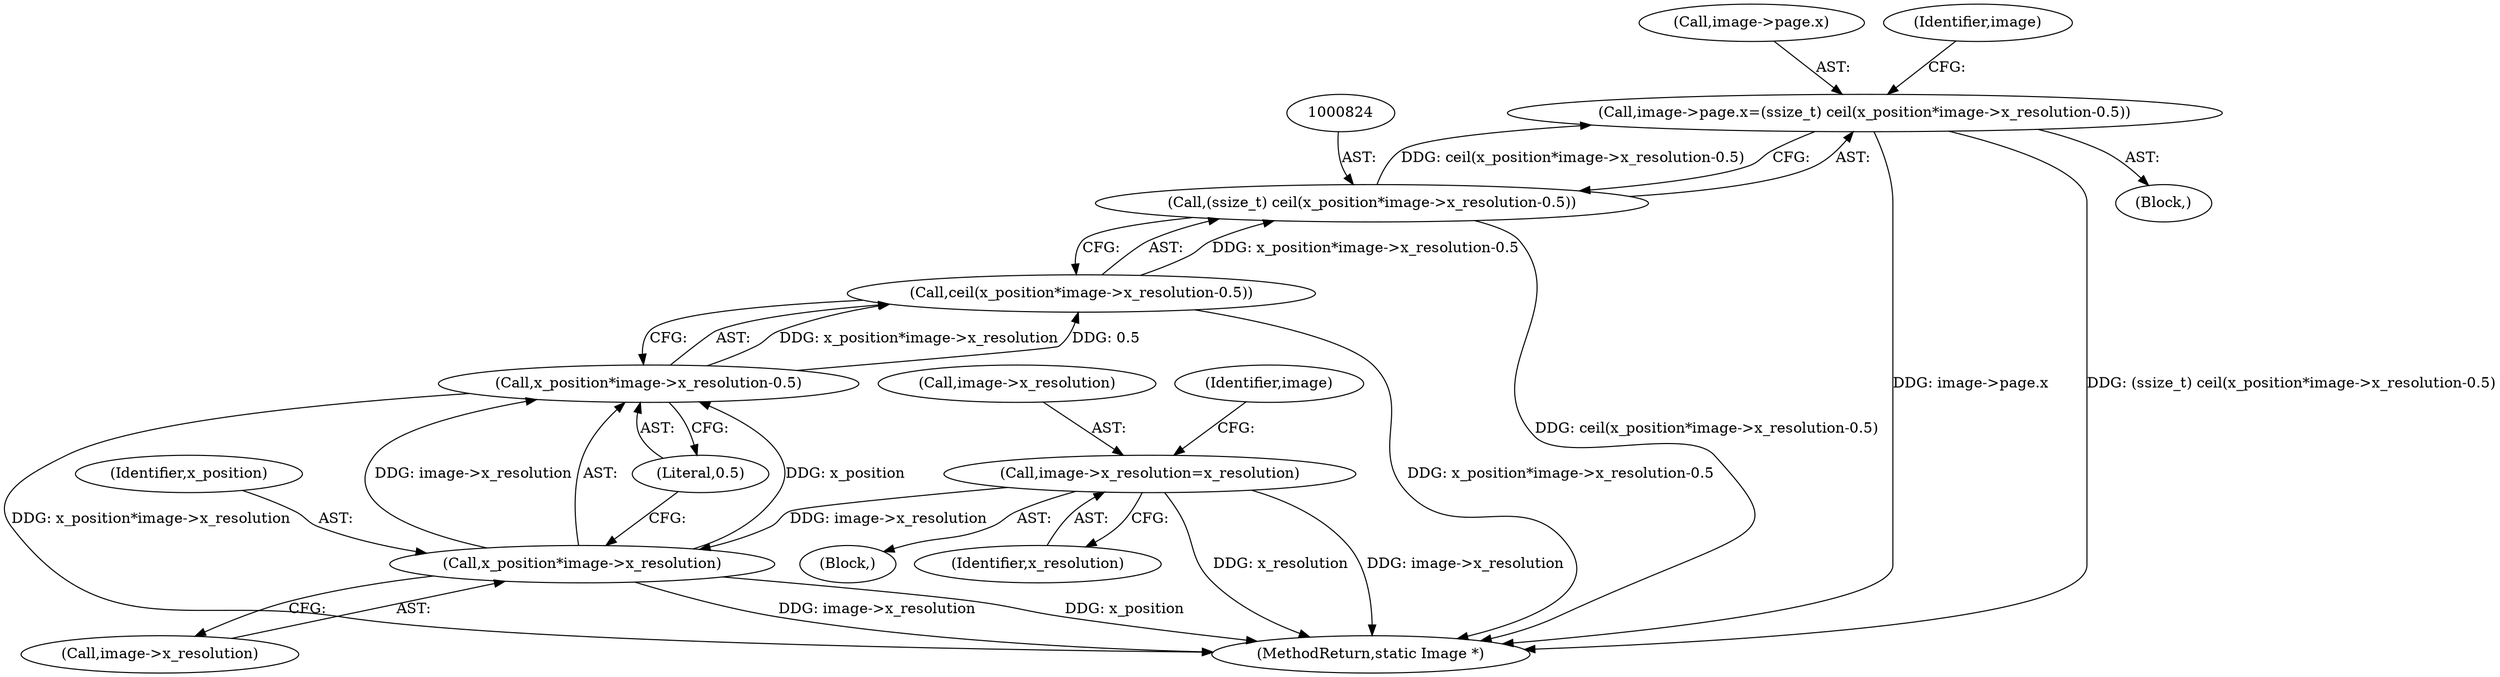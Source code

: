 digraph "0_ImageMagick_c073a7712d82476b5fbee74856c46b88af9c3175@pointer" {
"1000817" [label="(Call,image->page.x=(ssize_t) ceil(x_position*image->x_resolution-0.5))"];
"1000823" [label="(Call,(ssize_t) ceil(x_position*image->x_resolution-0.5))"];
"1000825" [label="(Call,ceil(x_position*image->x_resolution-0.5))"];
"1000826" [label="(Call,x_position*image->x_resolution-0.5)"];
"1000827" [label="(Call,x_position*image->x_resolution)"];
"1000763" [label="(Call,image->x_resolution=x_resolution)"];
"1000823" [label="(Call,(ssize_t) ceil(x_position*image->x_resolution-0.5))"];
"1000818" [label="(Call,image->page.x)"];
"1003421" [label="(MethodReturn,static Image *)"];
"1000764" [label="(Call,image->x_resolution)"];
"1000762" [label="(Block,)"];
"1000767" [label="(Identifier,x_resolution)"];
"1000828" [label="(Identifier,x_position)"];
"1000825" [label="(Call,ceil(x_position*image->x_resolution-0.5))"];
"1000770" [label="(Identifier,image)"];
"1000832" [label="(Literal,0.5)"];
"1000827" [label="(Call,x_position*image->x_resolution)"];
"1000826" [label="(Call,x_position*image->x_resolution-0.5)"];
"1000763" [label="(Call,image->x_resolution=x_resolution)"];
"1000829" [label="(Call,image->x_resolution)"];
"1000836" [label="(Identifier,image)"];
"1000817" [label="(Call,image->page.x=(ssize_t) ceil(x_position*image->x_resolution-0.5))"];
"1000816" [label="(Block,)"];
"1000817" -> "1000816"  [label="AST: "];
"1000817" -> "1000823"  [label="CFG: "];
"1000818" -> "1000817"  [label="AST: "];
"1000823" -> "1000817"  [label="AST: "];
"1000836" -> "1000817"  [label="CFG: "];
"1000817" -> "1003421"  [label="DDG: image->page.x"];
"1000817" -> "1003421"  [label="DDG: (ssize_t) ceil(x_position*image->x_resolution-0.5)"];
"1000823" -> "1000817"  [label="DDG: ceil(x_position*image->x_resolution-0.5)"];
"1000823" -> "1000825"  [label="CFG: "];
"1000824" -> "1000823"  [label="AST: "];
"1000825" -> "1000823"  [label="AST: "];
"1000823" -> "1003421"  [label="DDG: ceil(x_position*image->x_resolution-0.5)"];
"1000825" -> "1000823"  [label="DDG: x_position*image->x_resolution-0.5"];
"1000825" -> "1000826"  [label="CFG: "];
"1000826" -> "1000825"  [label="AST: "];
"1000825" -> "1003421"  [label="DDG: x_position*image->x_resolution-0.5"];
"1000826" -> "1000825"  [label="DDG: x_position*image->x_resolution"];
"1000826" -> "1000825"  [label="DDG: 0.5"];
"1000826" -> "1000832"  [label="CFG: "];
"1000827" -> "1000826"  [label="AST: "];
"1000832" -> "1000826"  [label="AST: "];
"1000826" -> "1003421"  [label="DDG: x_position*image->x_resolution"];
"1000827" -> "1000826"  [label="DDG: x_position"];
"1000827" -> "1000826"  [label="DDG: image->x_resolution"];
"1000827" -> "1000829"  [label="CFG: "];
"1000828" -> "1000827"  [label="AST: "];
"1000829" -> "1000827"  [label="AST: "];
"1000832" -> "1000827"  [label="CFG: "];
"1000827" -> "1003421"  [label="DDG: image->x_resolution"];
"1000827" -> "1003421"  [label="DDG: x_position"];
"1000763" -> "1000827"  [label="DDG: image->x_resolution"];
"1000763" -> "1000762"  [label="AST: "];
"1000763" -> "1000767"  [label="CFG: "];
"1000764" -> "1000763"  [label="AST: "];
"1000767" -> "1000763"  [label="AST: "];
"1000770" -> "1000763"  [label="CFG: "];
"1000763" -> "1003421"  [label="DDG: x_resolution"];
"1000763" -> "1003421"  [label="DDG: image->x_resolution"];
}
